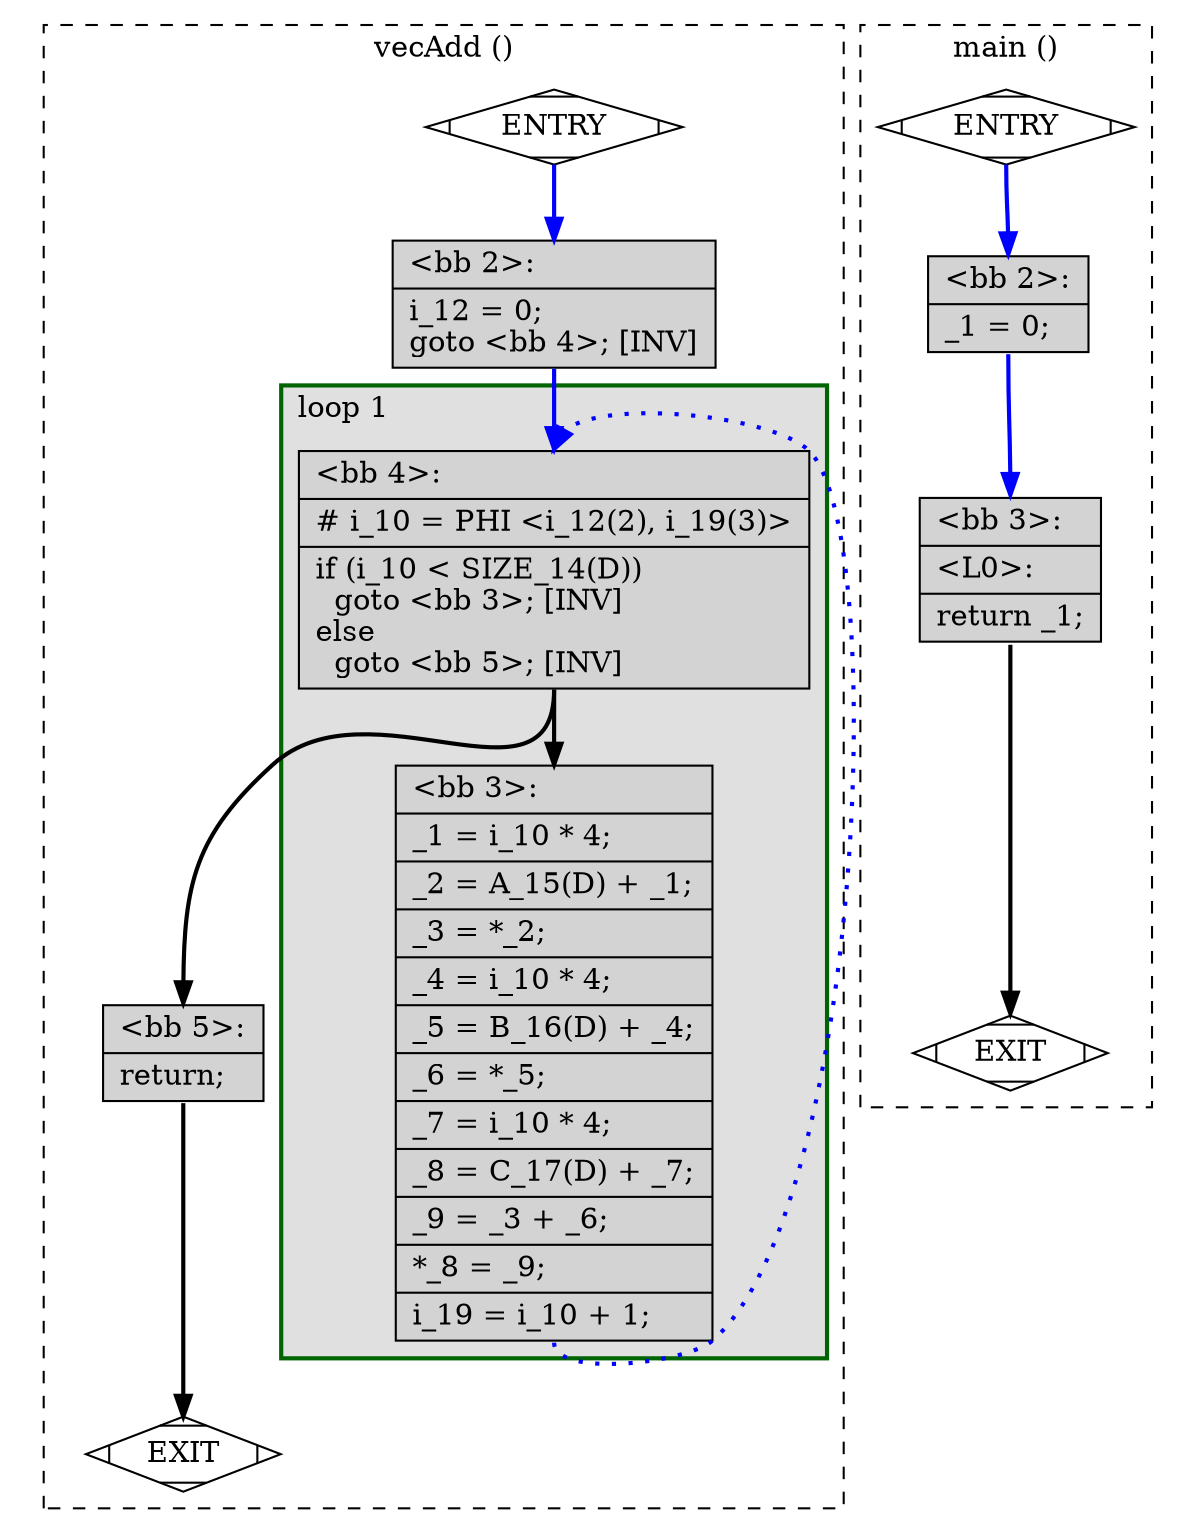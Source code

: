 digraph "a-basicVecAdd.c.029t.einline" {
overlap=false;
subgraph "cluster_vecAdd" {
	style="dashed";
	color="black";
	label="vecAdd ()";
	subgraph cluster_6_1 {
	style="filled";
	color="darkgreen";
	fillcolor="grey88";
	label="loop 1";
	labeljust=l;
	penwidth=2;
	fn_6_basic_block_4 [shape=record,style=filled,fillcolor=lightgrey,label="{\<bb\ 4\>:\l\
|#\ i_10\ =\ PHI\ \<i_12(2),\ i_19(3)\>\l\
|if\ (i_10\ \<\ SIZE_14(D))\l\
\ \ goto\ \<bb\ 3\>;\ [INV]\l\
else\l\
\ \ goto\ \<bb\ 5\>;\ [INV]\l\
}"];

	fn_6_basic_block_3 [shape=record,style=filled,fillcolor=lightgrey,label="{\<bb\ 3\>:\l\
|_1\ =\ i_10\ *\ 4;\l\
|_2\ =\ A_15(D)\ +\ _1;\l\
|_3\ =\ *_2;\l\
|_4\ =\ i_10\ *\ 4;\l\
|_5\ =\ B_16(D)\ +\ _4;\l\
|_6\ =\ *_5;\l\
|_7\ =\ i_10\ *\ 4;\l\
|_8\ =\ C_17(D)\ +\ _7;\l\
|_9\ =\ _3\ +\ _6;\l\
|*_8\ =\ _9;\l\
|i_19\ =\ i_10\ +\ 1;\l\
}"];

	}
	fn_6_basic_block_0 [shape=Mdiamond,style=filled,fillcolor=white,label="ENTRY"];

	fn_6_basic_block_1 [shape=Mdiamond,style=filled,fillcolor=white,label="EXIT"];

	fn_6_basic_block_2 [shape=record,style=filled,fillcolor=lightgrey,label="{\<bb\ 2\>:\l\
|i_12\ =\ 0;\l\
goto\ \<bb\ 4\>;\ [INV]\l\
}"];

	fn_6_basic_block_5 [shape=record,style=filled,fillcolor=lightgrey,label="{\<bb\ 5\>:\l\
|return;\l\
}"];

	fn_6_basic_block_0:s -> fn_6_basic_block_2:n [style="solid,bold",color=blue,weight=100,constraint=true];
	fn_6_basic_block_2:s -> fn_6_basic_block_4:n [style="solid,bold",color=blue,weight=100,constraint=true];
	fn_6_basic_block_3:s -> fn_6_basic_block_4:n [style="dotted,bold",color=blue,weight=10,constraint=false];
	fn_6_basic_block_4:s -> fn_6_basic_block_3:n [style="solid,bold",color=black,weight=10,constraint=true];
	fn_6_basic_block_4:s -> fn_6_basic_block_5:n [style="solid,bold",color=black,weight=10,constraint=true];
	fn_6_basic_block_5:s -> fn_6_basic_block_1:n [style="solid,bold",color=black,weight=10,constraint=true];
	fn_6_basic_block_0:s -> fn_6_basic_block_1:n [style="invis",constraint=true];
}
subgraph "cluster_main" {
	style="dashed";
	color="black";
	label="main ()";
	fn_7_basic_block_0 [shape=Mdiamond,style=filled,fillcolor=white,label="ENTRY"];

	fn_7_basic_block_1 [shape=Mdiamond,style=filled,fillcolor=white,label="EXIT"];

	fn_7_basic_block_2 [shape=record,style=filled,fillcolor=lightgrey,label="{\<bb\ 2\>:\l\
|_1\ =\ 0;\l\
}"];

	fn_7_basic_block_3 [shape=record,style=filled,fillcolor=lightgrey,label="{\<bb\ 3\>:\l\
|\<L0\>:\l\
|return\ _1;\l\
}"];

	fn_7_basic_block_0:s -> fn_7_basic_block_2:n [style="solid,bold",color=blue,weight=100,constraint=true];
	fn_7_basic_block_2:s -> fn_7_basic_block_3:n [style="solid,bold",color=blue,weight=100,constraint=true];
	fn_7_basic_block_3:s -> fn_7_basic_block_1:n [style="solid,bold",color=black,weight=10,constraint=true];
	fn_7_basic_block_0:s -> fn_7_basic_block_1:n [style="invis",constraint=true];
}
}
